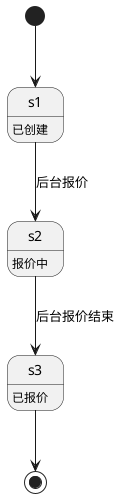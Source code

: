 @startuml
[*] --> s1
s1: 已创建
s1 --> s2 : 后台报价
s2: 报价中
s2 --> s3 : 后台报价结束
s3: 已报价
s3 --> [*]
@enduml
